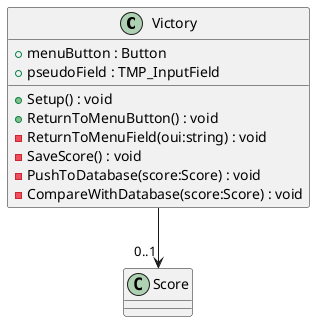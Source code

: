 @startuml
class Victory {
    + menuButton : Button
    + pseudoField : TMP_InputField
    + Setup() : void
    + ReturnToMenuButton() : void
    - ReturnToMenuField(oui:string) : void
    - SaveScore() : void
    - PushToDatabase(score:Score) : void
    - CompareWithDatabase(score:Score) : void
}
Victory --> "0..1" Score
@enduml

